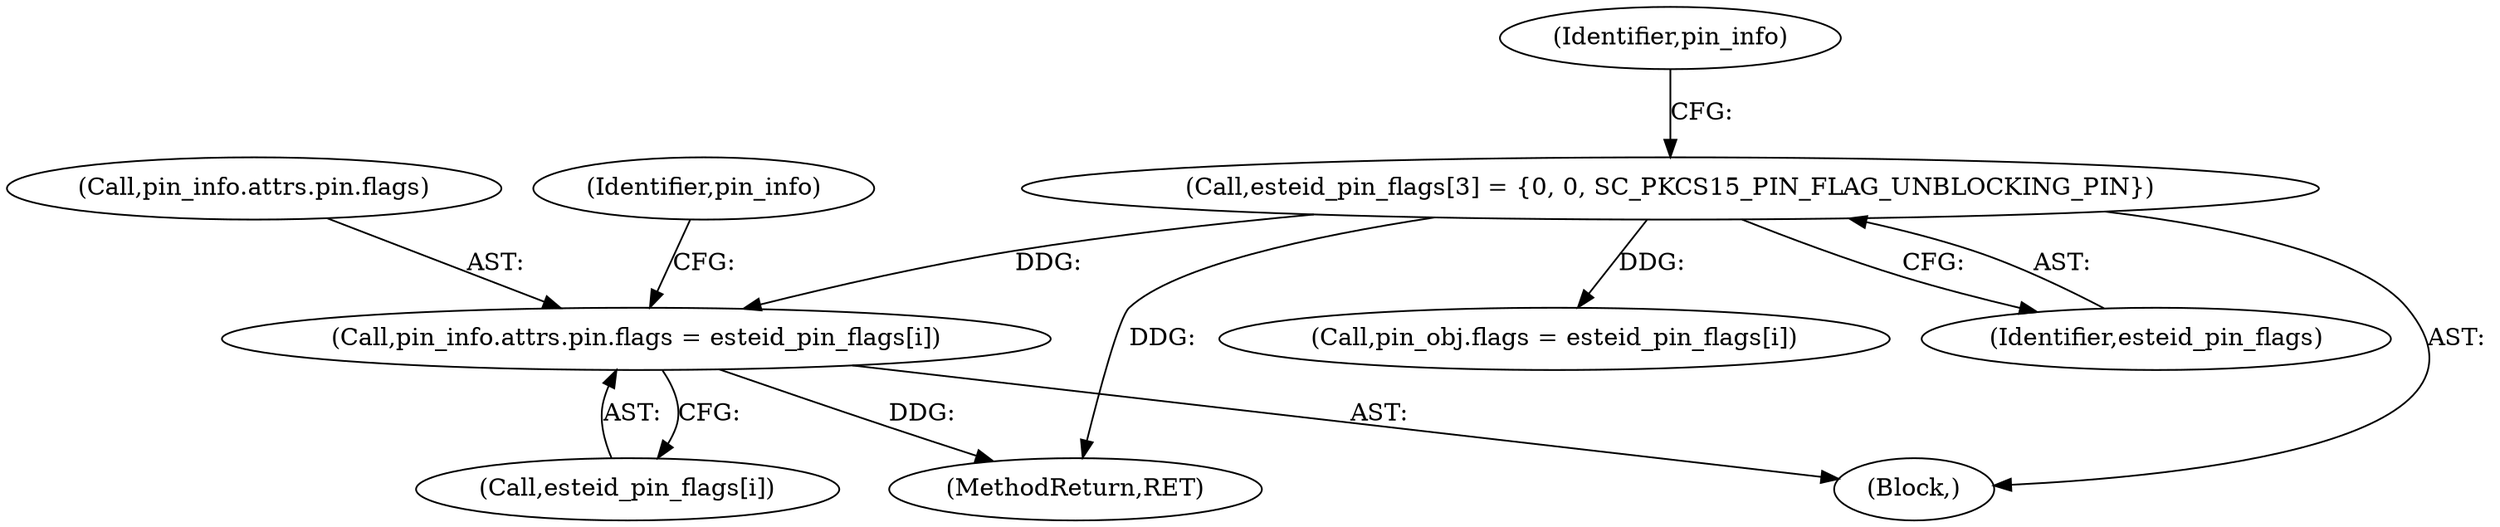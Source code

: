 digraph "0_OpenSC_360e95d45ac4123255a4c796db96337f332160ad#diff-d643a0fa169471dbf2912f4866dc49c5_4@array" {
"1000535" [label="(Call,pin_info.attrs.pin.flags = esteid_pin_flags[i])"];
"1000463" [label="(Call,esteid_pin_flags[3] = {0, 0, SC_PKCS15_PIN_FLAG_UNBLOCKING_PIN})"];
"1000550" [label="(Identifier,pin_info)"];
"1000827" [label="(MethodReturn,RET)"];
"1000616" [label="(Call,pin_obj.flags = esteid_pin_flags[i])"];
"1000448" [label="(Block,)"];
"1000463" [label="(Call,esteid_pin_flags[3] = {0, 0, SC_PKCS15_PIN_FLAG_UNBLOCKING_PIN})"];
"1000464" [label="(Identifier,esteid_pin_flags)"];
"1000536" [label="(Call,pin_info.attrs.pin.flags)"];
"1000535" [label="(Call,pin_info.attrs.pin.flags = esteid_pin_flags[i])"];
"1000469" [label="(Identifier,pin_info)"];
"1000543" [label="(Call,esteid_pin_flags[i])"];
"1000535" -> "1000448"  [label="AST: "];
"1000535" -> "1000543"  [label="CFG: "];
"1000536" -> "1000535"  [label="AST: "];
"1000543" -> "1000535"  [label="AST: "];
"1000550" -> "1000535"  [label="CFG: "];
"1000535" -> "1000827"  [label="DDG: "];
"1000463" -> "1000535"  [label="DDG: "];
"1000463" -> "1000448"  [label="AST: "];
"1000463" -> "1000464"  [label="CFG: "];
"1000464" -> "1000463"  [label="AST: "];
"1000469" -> "1000463"  [label="CFG: "];
"1000463" -> "1000827"  [label="DDG: "];
"1000463" -> "1000616"  [label="DDG: "];
}
